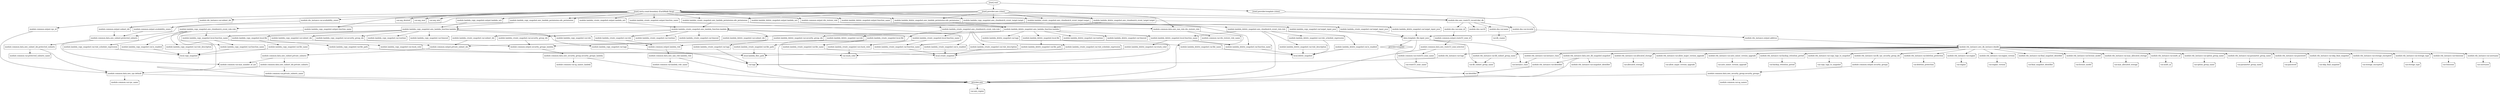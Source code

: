 digraph {
	compound = "true"
	newrank = "true"
	subgraph "root" {
		"[root] data.template_file.input_json" [label = "data.template_file.input_json", shape = "box"]
		"[root] local.copy_snapshot" [label = "local.copy_snapshot", shape = "note"]
		"[root] local.create_snapshot" [label = "local.create_snapshot", shape = "note"]
		"[root] local.delete_snapshot" [label = "local.delete_snapshot", shape = "note"]
		"[root] local.lambda_files_path" [label = "local.lambda_files_path", shape = "note"]
		"[root] module.common.data.aws_iam_role.lambda_role" [label = "module.common.data.aws_iam_role.lambda_role", shape = "box"]
		"[root] module.common.data.aws_iam_role.rds_restore_role" [label = "module.common.data.aws_iam_role.rds_restore_role", shape = "box"]
		"[root] module.common.data.aws_route53_zone.selected" [label = "module.common.data.aws_route53_zone.selected", shape = "box"]
		"[root] module.common.data.aws_security_group.security_groups" [label = "module.common.data.aws_security_group.security_groups", shape = "box"]
		"[root] module.common.data.aws_security_group.security_groups_lambda" [label = "module.common.data.aws_security_group.security_groups_lambda", shape = "box"]
		"[root] module.common.data.aws_subnet.private_subnets" [label = "module.common.data.aws_subnet.private_subnets", shape = "box"]
		"[root] module.common.data.aws_subnet.protected_subnets" [label = "module.common.data.aws_subnet.protected_subnets", shape = "box"]
		"[root] module.common.data.aws_subnet_ids.private_subnets" [label = "module.common.data.aws_subnet_ids.private_subnets", shape = "box"]
		"[root] module.common.data.aws_subnet_ids.protected_subnets" [label = "module.common.data.aws_subnet_ids.protected_subnets", shape = "box"]
		"[root] module.common.data.aws_vpc.default" [label = "module.common.data.aws_vpc.default", shape = "box"]
		"[root] module.common.output.availability_zones" [label = "module.common.output.availability_zones", shape = "note"]
		"[root] module.common.output.lambda_role" [label = "module.common.output.lambda_role", shape = "note"]
		"[root] module.common.output.private_subnet_ids" [label = "module.common.output.private_subnet_ids", shape = "note"]
		"[root] module.common.output.rds_restore_role" [label = "module.common.output.rds_restore_role", shape = "note"]
		"[root] module.common.output.route53_zone_id" [label = "module.common.output.route53_zone_id", shape = "note"]
		"[root] module.common.output.security_groups" [label = "module.common.output.security_groups", shape = "note"]
		"[root] module.common.output.security_groups_lambda" [label = "module.common.output.security_groups_lambda", shape = "note"]
		"[root] module.common.output.subnet_ids" [label = "module.common.output.subnet_ids", shape = "note"]
		"[root] module.common.output.vpc_id" [label = "module.common.output.vpc_id", shape = "note"]
		"[root] module.common.var.lambda_role_name" [label = "module.common.var.lambda_role_name", shape = "note"]
		"[root] module.common.var.max_number_of_azs" [label = "module.common.var.max_number_of_azs", shape = "note"]
		"[root] module.common.var.private_subnets_name" [label = "module.common.var.private_subnets_name", shape = "note"]
		"[root] module.common.var.protected_subnets_name" [label = "module.common.var.protected_subnets_name", shape = "note"]
		"[root] module.common.var.rds_restore_role_name" [label = "module.common.var.rds_restore_role_name", shape = "note"]
		"[root] module.common.var.route53_zone_name" [label = "module.common.var.route53_zone_name", shape = "note"]
		"[root] module.common.var.sg_names" [label = "module.common.var.sg_names", shape = "note"]
		"[root] module.common.var.sg_names_lambda" [label = "module.common.var.sg_names_lambda", shape = "note"]
		"[root] module.common.var.vpc_name" [label = "module.common.var.vpc_name", shape = "note"]
		"[root] module.dns.aws_route53_record.dmi_db" [label = "module.dns.aws_route53_record.dmi_db", shape = "box"]
		"[root] module.dns.var.name" [label = "module.dns.var.name", shape = "note"]
		"[root] module.dns.var.records" [label = "module.dns.var.records", shape = "note"]
		"[root] module.dns.var.ttl" [label = "module.dns.var.ttl", shape = "note"]
		"[root] module.dns.var.zone_id" [label = "module.dns.var.zone_id", shape = "note"]
		"[root] module.lambda_copy_snapshot.aws_cloudwatch_event_rule.rule" [label = "module.lambda_copy_snapshot.aws_cloudwatch_event_rule.rule", shape = "box"]
		"[root] module.lambda_copy_snapshot.aws_cloudwatch_event_target.target" [label = "module.lambda_copy_snapshot.aws_cloudwatch_event_target.target", shape = "box"]
		"[root] module.lambda_copy_snapshot.aws_lambda_function.lambda" [label = "module.lambda_copy_snapshot.aws_lambda_function.lambda", shape = "box"]
		"[root] module.lambda_copy_snapshot.aws_lambda_permission.eds_permission" [label = "module.lambda_copy_snapshot.aws_lambda_permission.eds_permission", shape = "box"]
		"[root] module.lambda_copy_snapshot.local.file" [label = "module.lambda_copy_snapshot.local.file", shape = "note"]
		"[root] module.lambda_copy_snapshot.local.function_name" [label = "module.lambda_copy_snapshot.local.function_name", shape = "note"]
		"[root] module.lambda_copy_snapshot.output.function_name" [label = "module.lambda_copy_snapshot.output.function_name", shape = "note"]
		"[root] module.lambda_copy_snapshot.output.lambda_arn" [label = "module.lambda_copy_snapshot.output.lambda_arn", shape = "note"]
		"[root] module.lambda_copy_snapshot.var.file_name" [label = "module.lambda_copy_snapshot.var.file_name", shape = "note"]
		"[root] module.lambda_copy_snapshot.var.file_path" [label = "module.lambda_copy_snapshot.var.file_path", shape = "note"]
		"[root] module.lambda_copy_snapshot.var.function_name" [label = "module.lambda_copy_snapshot.var.function_name", shape = "note"]
		"[root] module.lambda_copy_snapshot.var.is_enabled" [label = "module.lambda_copy_snapshot.var.is_enabled", shape = "note"]
		"[root] module.lambda_copy_snapshot.var.role" [label = "module.lambda_copy_snapshot.var.role", shape = "note"]
		"[root] module.lambda_copy_snapshot.var.rule_description" [label = "module.lambda_copy_snapshot.var.rule_description", shape = "note"]
		"[root] module.lambda_copy_snapshot.var.rule_schedule_expression" [label = "module.lambda_copy_snapshot.var.rule_schedule_expression", shape = "note"]
		"[root] module.lambda_copy_snapshot.var.runtime" [label = "module.lambda_copy_snapshot.var.runtime", shape = "note"]
		"[root] module.lambda_copy_snapshot.var.security_group_ids" [label = "module.lambda_copy_snapshot.var.security_group_ids", shape = "note"]
		"[root] module.lambda_copy_snapshot.var.stack_color" [label = "module.lambda_copy_snapshot.var.stack_color", shape = "note"]
		"[root] module.lambda_copy_snapshot.var.subnet_ids" [label = "module.lambda_copy_snapshot.var.subnet_ids", shape = "note"]
		"[root] module.lambda_copy_snapshot.var.tags" [label = "module.lambda_copy_snapshot.var.tags", shape = "note"]
		"[root] module.lambda_copy_snapshot.var.target_input_json" [label = "module.lambda_copy_snapshot.var.target_input_json", shape = "note"]
		"[root] module.lambda_copy_snapshot.var.timeout" [label = "module.lambda_copy_snapshot.var.timeout", shape = "note"]
		"[root] module.lambda_create_snapshot.aws_cloudwatch_event_rule.rule" [label = "module.lambda_create_snapshot.aws_cloudwatch_event_rule.rule", shape = "box"]
		"[root] module.lambda_create_snapshot.aws_cloudwatch_event_target.target" [label = "module.lambda_create_snapshot.aws_cloudwatch_event_target.target", shape = "box"]
		"[root] module.lambda_create_snapshot.aws_lambda_function.lambda" [label = "module.lambda_create_snapshot.aws_lambda_function.lambda", shape = "box"]
		"[root] module.lambda_create_snapshot.aws_lambda_permission.eds_permission" [label = "module.lambda_create_snapshot.aws_lambda_permission.eds_permission", shape = "box"]
		"[root] module.lambda_create_snapshot.local.file" [label = "module.lambda_create_snapshot.local.file", shape = "note"]
		"[root] module.lambda_create_snapshot.local.function_name" [label = "module.lambda_create_snapshot.local.function_name", shape = "note"]
		"[root] module.lambda_create_snapshot.output.function_name" [label = "module.lambda_create_snapshot.output.function_name", shape = "note"]
		"[root] module.lambda_create_snapshot.output.lambda_arn" [label = "module.lambda_create_snapshot.output.lambda_arn", shape = "note"]
		"[root] module.lambda_create_snapshot.var.file_name" [label = "module.lambda_create_snapshot.var.file_name", shape = "note"]
		"[root] module.lambda_create_snapshot.var.file_path" [label = "module.lambda_create_snapshot.var.file_path", shape = "note"]
		"[root] module.lambda_create_snapshot.var.function_name" [label = "module.lambda_create_snapshot.var.function_name", shape = "note"]
		"[root] module.lambda_create_snapshot.var.is_enabled" [label = "module.lambda_create_snapshot.var.is_enabled", shape = "note"]
		"[root] module.lambda_create_snapshot.var.role" [label = "module.lambda_create_snapshot.var.role", shape = "note"]
		"[root] module.lambda_create_snapshot.var.rule_description" [label = "module.lambda_create_snapshot.var.rule_description", shape = "note"]
		"[root] module.lambda_create_snapshot.var.rule_schedule_expression" [label = "module.lambda_create_snapshot.var.rule_schedule_expression", shape = "note"]
		"[root] module.lambda_create_snapshot.var.runtime" [label = "module.lambda_create_snapshot.var.runtime", shape = "note"]
		"[root] module.lambda_create_snapshot.var.security_group_ids" [label = "module.lambda_create_snapshot.var.security_group_ids", shape = "note"]
		"[root] module.lambda_create_snapshot.var.stack_color" [label = "module.lambda_create_snapshot.var.stack_color", shape = "note"]
		"[root] module.lambda_create_snapshot.var.subnet_ids" [label = "module.lambda_create_snapshot.var.subnet_ids", shape = "note"]
		"[root] module.lambda_create_snapshot.var.tags" [label = "module.lambda_create_snapshot.var.tags", shape = "note"]
		"[root] module.lambda_create_snapshot.var.target_input_json" [label = "module.lambda_create_snapshot.var.target_input_json", shape = "note"]
		"[root] module.lambda_create_snapshot.var.timeout" [label = "module.lambda_create_snapshot.var.timeout", shape = "note"]
		"[root] module.lambda_delete_snapshot.aws_cloudwatch_event_rule.rule" [label = "module.lambda_delete_snapshot.aws_cloudwatch_event_rule.rule", shape = "box"]
		"[root] module.lambda_delete_snapshot.aws_cloudwatch_event_target.target" [label = "module.lambda_delete_snapshot.aws_cloudwatch_event_target.target", shape = "box"]
		"[root] module.lambda_delete_snapshot.aws_lambda_function.lambda" [label = "module.lambda_delete_snapshot.aws_lambda_function.lambda", shape = "box"]
		"[root] module.lambda_delete_snapshot.aws_lambda_permission.eds_permission" [label = "module.lambda_delete_snapshot.aws_lambda_permission.eds_permission", shape = "box"]
		"[root] module.lambda_delete_snapshot.local.file" [label = "module.lambda_delete_snapshot.local.file", shape = "note"]
		"[root] module.lambda_delete_snapshot.local.function_name" [label = "module.lambda_delete_snapshot.local.function_name", shape = "note"]
		"[root] module.lambda_delete_snapshot.output.function_name" [label = "module.lambda_delete_snapshot.output.function_name", shape = "note"]
		"[root] module.lambda_delete_snapshot.output.lambda_arn" [label = "module.lambda_delete_snapshot.output.lambda_arn", shape = "note"]
		"[root] module.lambda_delete_snapshot.var.file_name" [label = "module.lambda_delete_snapshot.var.file_name", shape = "note"]
		"[root] module.lambda_delete_snapshot.var.file_path" [label = "module.lambda_delete_snapshot.var.file_path", shape = "note"]
		"[root] module.lambda_delete_snapshot.var.function_name" [label = "module.lambda_delete_snapshot.var.function_name", shape = "note"]
		"[root] module.lambda_delete_snapshot.var.is_enabled" [label = "module.lambda_delete_snapshot.var.is_enabled", shape = "note"]
		"[root] module.lambda_delete_snapshot.var.role" [label = "module.lambda_delete_snapshot.var.role", shape = "note"]
		"[root] module.lambda_delete_snapshot.var.rule_description" [label = "module.lambda_delete_snapshot.var.rule_description", shape = "note"]
		"[root] module.lambda_delete_snapshot.var.rule_schedule_expression" [label = "module.lambda_delete_snapshot.var.rule_schedule_expression", shape = "note"]
		"[root] module.lambda_delete_snapshot.var.runtime" [label = "module.lambda_delete_snapshot.var.runtime", shape = "note"]
		"[root] module.lambda_delete_snapshot.var.security_group_ids" [label = "module.lambda_delete_snapshot.var.security_group_ids", shape = "note"]
		"[root] module.lambda_delete_snapshot.var.stack_color" [label = "module.lambda_delete_snapshot.var.stack_color", shape = "note"]
		"[root] module.lambda_delete_snapshot.var.subnet_ids" [label = "module.lambda_delete_snapshot.var.subnet_ids", shape = "note"]
		"[root] module.lambda_delete_snapshot.var.tags" [label = "module.lambda_delete_snapshot.var.tags", shape = "note"]
		"[root] module.lambda_delete_snapshot.var.target_input_json" [label = "module.lambda_delete_snapshot.var.target_input_json", shape = "note"]
		"[root] module.lambda_delete_snapshot.var.timeout" [label = "module.lambda_delete_snapshot.var.timeout", shape = "note"]
		"[root] module.rds_instance.aws_db_instance.dmidb" [label = "module.rds_instance.aws_db_instance.dmidb", shape = "box"]
		"[root] module.rds_instance.data.aws_db_snapshot.snapshot" [label = "module.rds_instance.data.aws_db_snapshot.snapshot", shape = "box"]
		"[root] module.rds_instance.output.address" [label = "module.rds_instance.output.address", shape = "note"]
		"[root] module.rds_instance.var.allocated_storage" [label = "module.rds_instance.var.allocated_storage", shape = "note"]
		"[root] module.rds_instance.var.allow_major_version_upgrade" [label = "module.rds_instance.var.allow_major_version_upgrade", shape = "note"]
		"[root] module.rds_instance.var.auto_minor_version_upgrade" [label = "module.rds_instance.var.auto_minor_version_upgrade", shape = "note"]
		"[root] module.rds_instance.var.availability_zones" [label = "module.rds_instance.var.availability_zones", shape = "note"]
		"[root] module.rds_instance.var.backup_retention_period" [label = "module.rds_instance.var.backup_retention_period", shape = "note"]
		"[root] module.rds_instance.var.copy_tags_to_snapshot" [label = "module.rds_instance.var.copy_tags_to_snapshot", shape = "note"]
		"[root] module.rds_instance.var.db_subnet_group_name" [label = "module.rds_instance.var.db_subnet_group_name", shape = "note"]
		"[root] module.rds_instance.var.db_vpc_security_group_ids" [label = "module.rds_instance.var.db_vpc_security_group_ids", shape = "note"]
		"[root] module.rds_instance.var.deletion_protection" [label = "module.rds_instance.var.deletion_protection", shape = "note"]
		"[root] module.rds_instance.var.engine" [label = "module.rds_instance.var.engine", shape = "note"]
		"[root] module.rds_instance.var.engine_version" [label = "module.rds_instance.var.engine_version", shape = "note"]
		"[root] module.rds_instance.var.final_snapshot_identifier" [label = "module.rds_instance.var.final_snapshot_identifier", shape = "note"]
		"[root] module.rds_instance.var.identifier" [label = "module.rds_instance.var.identifier", shape = "note"]
		"[root] module.rds_instance.var.instance_class" [label = "module.rds_instance.var.instance_class", shape = "note"]
		"[root] module.rds_instance.var.license_model" [label = "module.rds_instance.var.license_model", shape = "note"]
		"[root] module.rds_instance.var.max_allocated_storage" [label = "module.rds_instance.var.max_allocated_storage", shape = "note"]
		"[root] module.rds_instance.var.multi_az" [label = "module.rds_instance.var.multi_az", shape = "note"]
		"[root] module.rds_instance.var.option_group_name" [label = "module.rds_instance.var.option_group_name", shape = "note"]
		"[root] module.rds_instance.var.parameter_group_name" [label = "module.rds_instance.var.parameter_group_name", shape = "note"]
		"[root] module.rds_instance.var.password" [label = "module.rds_instance.var.password", shape = "note"]
		"[root] module.rds_instance.var.skip_final_snapshot" [label = "module.rds_instance.var.skip_final_snapshot", shape = "note"]
		"[root] module.rds_instance.var.snapshot_identifier" [label = "module.rds_instance.var.snapshot_identifier", shape = "note"]
		"[root] module.rds_instance.var.storage_encrypted" [label = "module.rds_instance.var.storage_encrypted", shape = "note"]
		"[root] module.rds_instance.var.storage_type" [label = "module.rds_instance.var.storage_type", shape = "note"]
		"[root] module.rds_instance.var.subnet_ids" [label = "module.rds_instance.var.subnet_ids", shape = "note"]
		"[root] module.rds_instance.var.tags" [label = "module.rds_instance.var.tags", shape = "note"]
		"[root] module.rds_instance.var.timezone" [label = "module.rds_instance.var.timezone", shape = "note"]
		"[root] module.rds_instance.var.username" [label = "module.rds_instance.var.username", shape = "note"]
		"[root] provider.aws" [label = "provider.aws", shape = "diamond"]
		"[root] provider.template" [label = "provider.template", shape = "diamond"]
		"[root] var.allocated_storage" [label = "var.allocated_storage", shape = "note"]
		"[root] var.allow_major_version_upgrade" [label = "var.allow_major_version_upgrade", shape = "note"]
		"[root] var.asg_desired" [label = "var.asg_desired", shape = "note"]
		"[root] var.asg_max" [label = "var.asg_max", shape = "note"]
		"[root] var.asg_min" [label = "var.asg_min", shape = "note"]
		"[root] var.auto_minor_version_upgrade" [label = "var.auto_minor_version_upgrade", shape = "note"]
		"[root] var.aws_region" [label = "var.aws_region", shape = "note"]
		"[root] var.backup_retention_period" [label = "var.backup_retention_period", shape = "note"]
		"[root] var.copy_tags_to_snapshot" [label = "var.copy_tags_to_snapshot", shape = "note"]
		"[root] var.db_cname" [label = "var.db_cname", shape = "note"]
		"[root] var.db_subnet_group_name" [label = "var.db_subnet_group_name", shape = "note"]
		"[root] var.deletion_protection" [label = "var.deletion_protection", shape = "note"]
		"[root] var.engine" [label = "var.engine", shape = "note"]
		"[root] var.engine_version" [label = "var.engine_version", shape = "note"]
		"[root] var.final_snapshot_identifier" [label = "var.final_snapshot_identifier", shape = "note"]
		"[root] var.identifier" [label = "var.identifier", shape = "note"]
		"[root] var.instance_class" [label = "var.instance_class", shape = "note"]
		"[root] var.license_model" [label = "var.license_model", shape = "note"]
		"[root] var.max_allocated_storage" [label = "var.max_allocated_storage", shape = "note"]
		"[root] var.multi_az" [label = "var.multi_az", shape = "note"]
		"[root] var.option_group_name" [label = "var.option_group_name", shape = "note"]
		"[root] var.parameter_group_name" [label = "var.parameter_group_name", shape = "note"]
		"[root] var.password" [label = "var.password", shape = "note"]
		"[root] var.route53_zone_name" [label = "var.route53_zone_name", shape = "note"]
		"[root] var.skip_final_snapshot" [label = "var.skip_final_snapshot", shape = "note"]
		"[root] var.stack_color" [label = "var.stack_color", shape = "note"]
		"[root] var.storage_encrypted" [label = "var.storage_encrypted", shape = "note"]
		"[root] var.storage_type" [label = "var.storage_type", shape = "note"]
		"[root] var.tags" [label = "var.tags", shape = "note"]
		"[root] var.timezone" [label = "var.timezone", shape = "note"]
		"[root] var.username" [label = "var.username", shape = "note"]
		"[root] data.template_file.input_json" -> "[root] provider.template"
		"[root] data.template_file.input_json" -> "[root] var.db_subnet_group_name"
		"[root] data.template_file.input_json" -> "[root] var.identifier"
		"[root] data.template_file.input_json" -> "[root] var.instance_class"
		"[root] meta.count-boundary (EachMode fixup)" -> "[root] module.common.output.rds_restore_role"
		"[root] meta.count-boundary (EachMode fixup)" -> "[root] module.common.output.vpc_id"
		"[root] meta.count-boundary (EachMode fixup)" -> "[root] module.dns.aws_route53_record.dmi_db"
		"[root] meta.count-boundary (EachMode fixup)" -> "[root] module.lambda_copy_snapshot.aws_cloudwatch_event_target.target"
		"[root] meta.count-boundary (EachMode fixup)" -> "[root] module.lambda_copy_snapshot.aws_lambda_permission.eds_permission"
		"[root] meta.count-boundary (EachMode fixup)" -> "[root] module.lambda_copy_snapshot.output.function_name"
		"[root] meta.count-boundary (EachMode fixup)" -> "[root] module.lambda_copy_snapshot.output.lambda_arn"
		"[root] meta.count-boundary (EachMode fixup)" -> "[root] module.lambda_create_snapshot.aws_cloudwatch_event_target.target"
		"[root] meta.count-boundary (EachMode fixup)" -> "[root] module.lambda_create_snapshot.aws_lambda_permission.eds_permission"
		"[root] meta.count-boundary (EachMode fixup)" -> "[root] module.lambda_create_snapshot.output.function_name"
		"[root] meta.count-boundary (EachMode fixup)" -> "[root] module.lambda_create_snapshot.output.lambda_arn"
		"[root] meta.count-boundary (EachMode fixup)" -> "[root] module.lambda_delete_snapshot.aws_cloudwatch_event_target.target"
		"[root] meta.count-boundary (EachMode fixup)" -> "[root] module.lambda_delete_snapshot.aws_lambda_permission.eds_permission"
		"[root] meta.count-boundary (EachMode fixup)" -> "[root] module.lambda_delete_snapshot.output.function_name"
		"[root] meta.count-boundary (EachMode fixup)" -> "[root] module.lambda_delete_snapshot.output.lambda_arn"
		"[root] meta.count-boundary (EachMode fixup)" -> "[root] module.rds_instance.var.availability_zones"
		"[root] meta.count-boundary (EachMode fixup)" -> "[root] module.rds_instance.var.subnet_ids"
		"[root] meta.count-boundary (EachMode fixup)" -> "[root] var.asg_desired"
		"[root] meta.count-boundary (EachMode fixup)" -> "[root] var.asg_max"
		"[root] meta.count-boundary (EachMode fixup)" -> "[root] var.asg_min"
		"[root] module.common.data.aws_iam_role.lambda_role" -> "[root] module.common.var.lambda_role_name"
		"[root] module.common.data.aws_iam_role.lambda_role" -> "[root] provider.aws"
		"[root] module.common.data.aws_iam_role.rds_restore_role" -> "[root] module.common.var.rds_restore_role_name"
		"[root] module.common.data.aws_iam_role.rds_restore_role" -> "[root] provider.aws"
		"[root] module.common.data.aws_route53_zone.selected" -> "[root] module.common.var.route53_zone_name"
		"[root] module.common.data.aws_route53_zone.selected" -> "[root] provider.aws"
		"[root] module.common.data.aws_security_group.security_groups" -> "[root] module.common.var.sg_names"
		"[root] module.common.data.aws_security_group.security_groups" -> "[root] provider.aws"
		"[root] module.common.data.aws_security_group.security_groups_lambda" -> "[root] module.common.var.sg_names_lambda"
		"[root] module.common.data.aws_security_group.security_groups_lambda" -> "[root] provider.aws"
		"[root] module.common.data.aws_subnet.private_subnets" -> "[root] module.common.data.aws_subnet_ids.private_subnets"
		"[root] module.common.data.aws_subnet.private_subnets" -> "[root] module.common.var.max_number_of_azs"
		"[root] module.common.data.aws_subnet.protected_subnets" -> "[root] module.common.data.aws_subnet_ids.protected_subnets"
		"[root] module.common.data.aws_subnet.protected_subnets" -> "[root] module.common.var.max_number_of_azs"
		"[root] module.common.data.aws_subnet_ids.private_subnets" -> "[root] module.common.data.aws_vpc.default"
		"[root] module.common.data.aws_subnet_ids.private_subnets" -> "[root] module.common.var.private_subnets_name"
		"[root] module.common.data.aws_subnet_ids.protected_subnets" -> "[root] module.common.data.aws_vpc.default"
		"[root] module.common.data.aws_subnet_ids.protected_subnets" -> "[root] module.common.var.protected_subnets_name"
		"[root] module.common.data.aws_vpc.default" -> "[root] module.common.var.vpc_name"
		"[root] module.common.data.aws_vpc.default" -> "[root] provider.aws"
		"[root] module.common.output.availability_zones" -> "[root] module.common.data.aws_subnet.protected_subnets"
		"[root] module.common.output.lambda_role" -> "[root] module.common.data.aws_iam_role.lambda_role"
		"[root] module.common.output.private_subnet_ids" -> "[root] module.common.data.aws_subnet.private_subnets"
		"[root] module.common.output.rds_restore_role" -> "[root] module.common.data.aws_iam_role.rds_restore_role"
		"[root] module.common.output.route53_zone_id" -> "[root] module.common.data.aws_route53_zone.selected"
		"[root] module.common.output.security_groups" -> "[root] module.common.data.aws_security_group.security_groups"
		"[root] module.common.output.security_groups_lambda" -> "[root] module.common.data.aws_security_group.security_groups_lambda"
		"[root] module.common.output.subnet_ids" -> "[root] module.common.data.aws_subnet.protected_subnets"
		"[root] module.common.output.vpc_id" -> "[root] module.common.data.aws_vpc.default"
		"[root] module.common.var.route53_zone_name" -> "[root] var.route53_zone_name"
		"[root] module.dns.aws_route53_record.dmi_db" -> "[root] module.dns.var.name"
		"[root] module.dns.aws_route53_record.dmi_db" -> "[root] module.dns.var.records"
		"[root] module.dns.aws_route53_record.dmi_db" -> "[root] module.dns.var.ttl"
		"[root] module.dns.aws_route53_record.dmi_db" -> "[root] module.dns.var.zone_id"
		"[root] module.dns.var.name" -> "[root] var.db_cname"
		"[root] module.dns.var.records" -> "[root] module.rds_instance.output.address"
		"[root] module.dns.var.zone_id" -> "[root] module.common.output.route53_zone_id"
		"[root] module.lambda_copy_snapshot.aws_cloudwatch_event_rule.rule" -> "[root] module.lambda_copy_snapshot.local.function_name"
		"[root] module.lambda_copy_snapshot.aws_cloudwatch_event_rule.rule" -> "[root] module.lambda_copy_snapshot.var.is_enabled"
		"[root] module.lambda_copy_snapshot.aws_cloudwatch_event_rule.rule" -> "[root] module.lambda_copy_snapshot.var.rule_description"
		"[root] module.lambda_copy_snapshot.aws_cloudwatch_event_rule.rule" -> "[root] module.lambda_copy_snapshot.var.rule_schedule_expression"
		"[root] module.lambda_copy_snapshot.aws_cloudwatch_event_rule.rule" -> "[root] provider.aws"
		"[root] module.lambda_copy_snapshot.aws_cloudwatch_event_target.target" -> "[root] module.lambda_copy_snapshot.aws_lambda_function.lambda"
		"[root] module.lambda_copy_snapshot.aws_cloudwatch_event_target.target" -> "[root] module.lambda_copy_snapshot.var.target_input_json"
		"[root] module.lambda_copy_snapshot.aws_lambda_function.lambda" -> "[root] module.lambda_copy_snapshot.local.file"
		"[root] module.lambda_copy_snapshot.aws_lambda_function.lambda" -> "[root] module.lambda_copy_snapshot.local.function_name"
		"[root] module.lambda_copy_snapshot.aws_lambda_function.lambda" -> "[root] module.lambda_copy_snapshot.var.role"
		"[root] module.lambda_copy_snapshot.aws_lambda_function.lambda" -> "[root] module.lambda_copy_snapshot.var.runtime"
		"[root] module.lambda_copy_snapshot.aws_lambda_function.lambda" -> "[root] module.lambda_copy_snapshot.var.security_group_ids"
		"[root] module.lambda_copy_snapshot.aws_lambda_function.lambda" -> "[root] module.lambda_copy_snapshot.var.subnet_ids"
		"[root] module.lambda_copy_snapshot.aws_lambda_function.lambda" -> "[root] module.lambda_copy_snapshot.var.tags"
		"[root] module.lambda_copy_snapshot.aws_lambda_function.lambda" -> "[root] module.lambda_copy_snapshot.var.timeout"
		"[root] module.lambda_copy_snapshot.aws_lambda_permission.eds_permission" -> "[root] module.lambda_copy_snapshot.aws_cloudwatch_event_rule.rule"
		"[root] module.lambda_copy_snapshot.aws_lambda_permission.eds_permission" -> "[root] module.lambda_copy_snapshot.aws_lambda_function.lambda"
		"[root] module.lambda_copy_snapshot.local.file" -> "[root] module.lambda_copy_snapshot.var.file_name"
		"[root] module.lambda_copy_snapshot.local.file" -> "[root] module.lambda_copy_snapshot.var.file_path"
		"[root] module.lambda_copy_snapshot.local.function_name" -> "[root] module.lambda_copy_snapshot.var.function_name"
		"[root] module.lambda_copy_snapshot.local.function_name" -> "[root] module.lambda_copy_snapshot.var.stack_color"
		"[root] module.lambda_copy_snapshot.output.function_name" -> "[root] module.lambda_copy_snapshot.var.function_name"
		"[root] module.lambda_copy_snapshot.output.lambda_arn" -> "[root] module.lambda_copy_snapshot.aws_lambda_function.lambda"
		"[root] module.lambda_copy_snapshot.var.file_name" -> "[root] local.copy_snapshot"
		"[root] module.lambda_copy_snapshot.var.file_path" -> "[root] local.lambda_files_path"
		"[root] module.lambda_copy_snapshot.var.function_name" -> "[root] local.copy_snapshot"
		"[root] module.lambda_copy_snapshot.var.is_enabled" -> "[root] local.copy_snapshot"
		"[root] module.lambda_copy_snapshot.var.role" -> "[root] module.common.output.lambda_role"
		"[root] module.lambda_copy_snapshot.var.rule_description" -> "[root] local.copy_snapshot"
		"[root] module.lambda_copy_snapshot.var.rule_schedule_expression" -> "[root] local.copy_snapshot"
		"[root] module.lambda_copy_snapshot.var.security_group_ids" -> "[root] module.common.output.security_groups_lambda"
		"[root] module.lambda_copy_snapshot.var.stack_color" -> "[root] var.stack_color"
		"[root] module.lambda_copy_snapshot.var.subnet_ids" -> "[root] module.common.output.private_subnet_ids"
		"[root] module.lambda_copy_snapshot.var.tags" -> "[root] var.tags"
		"[root] module.lambda_copy_snapshot.var.target_input_json" -> "[root] data.template_file.input_json"
		"[root] module.lambda_create_snapshot.aws_cloudwatch_event_rule.rule" -> "[root] module.lambda_create_snapshot.local.function_name"
		"[root] module.lambda_create_snapshot.aws_cloudwatch_event_rule.rule" -> "[root] module.lambda_create_snapshot.var.is_enabled"
		"[root] module.lambda_create_snapshot.aws_cloudwatch_event_rule.rule" -> "[root] module.lambda_create_snapshot.var.rule_description"
		"[root] module.lambda_create_snapshot.aws_cloudwatch_event_rule.rule" -> "[root] module.lambda_create_snapshot.var.rule_schedule_expression"
		"[root] module.lambda_create_snapshot.aws_cloudwatch_event_rule.rule" -> "[root] provider.aws"
		"[root] module.lambda_create_snapshot.aws_cloudwatch_event_target.target" -> "[root] module.lambda_create_snapshot.aws_lambda_function.lambda"
		"[root] module.lambda_create_snapshot.aws_cloudwatch_event_target.target" -> "[root] module.lambda_create_snapshot.var.target_input_json"
		"[root] module.lambda_create_snapshot.aws_lambda_function.lambda" -> "[root] module.lambda_create_snapshot.local.file"
		"[root] module.lambda_create_snapshot.aws_lambda_function.lambda" -> "[root] module.lambda_create_snapshot.local.function_name"
		"[root] module.lambda_create_snapshot.aws_lambda_function.lambda" -> "[root] module.lambda_create_snapshot.var.role"
		"[root] module.lambda_create_snapshot.aws_lambda_function.lambda" -> "[root] module.lambda_create_snapshot.var.runtime"
		"[root] module.lambda_create_snapshot.aws_lambda_function.lambda" -> "[root] module.lambda_create_snapshot.var.security_group_ids"
		"[root] module.lambda_create_snapshot.aws_lambda_function.lambda" -> "[root] module.lambda_create_snapshot.var.subnet_ids"
		"[root] module.lambda_create_snapshot.aws_lambda_function.lambda" -> "[root] module.lambda_create_snapshot.var.tags"
		"[root] module.lambda_create_snapshot.aws_lambda_function.lambda" -> "[root] module.lambda_create_snapshot.var.timeout"
		"[root] module.lambda_create_snapshot.aws_lambda_permission.eds_permission" -> "[root] module.lambda_create_snapshot.aws_cloudwatch_event_rule.rule"
		"[root] module.lambda_create_snapshot.aws_lambda_permission.eds_permission" -> "[root] module.lambda_create_snapshot.aws_lambda_function.lambda"
		"[root] module.lambda_create_snapshot.local.file" -> "[root] module.lambda_create_snapshot.var.file_name"
		"[root] module.lambda_create_snapshot.local.file" -> "[root] module.lambda_create_snapshot.var.file_path"
		"[root] module.lambda_create_snapshot.local.function_name" -> "[root] module.lambda_create_snapshot.var.function_name"
		"[root] module.lambda_create_snapshot.local.function_name" -> "[root] module.lambda_create_snapshot.var.stack_color"
		"[root] module.lambda_create_snapshot.output.function_name" -> "[root] module.lambda_create_snapshot.var.function_name"
		"[root] module.lambda_create_snapshot.output.lambda_arn" -> "[root] module.lambda_create_snapshot.aws_lambda_function.lambda"
		"[root] module.lambda_create_snapshot.var.file_name" -> "[root] local.create_snapshot"
		"[root] module.lambda_create_snapshot.var.file_path" -> "[root] local.lambda_files_path"
		"[root] module.lambda_create_snapshot.var.function_name" -> "[root] local.create_snapshot"
		"[root] module.lambda_create_snapshot.var.is_enabled" -> "[root] local.create_snapshot"
		"[root] module.lambda_create_snapshot.var.role" -> "[root] module.common.output.lambda_role"
		"[root] module.lambda_create_snapshot.var.rule_description" -> "[root] local.create_snapshot"
		"[root] module.lambda_create_snapshot.var.rule_schedule_expression" -> "[root] local.create_snapshot"
		"[root] module.lambda_create_snapshot.var.security_group_ids" -> "[root] module.common.output.security_groups_lambda"
		"[root] module.lambda_create_snapshot.var.stack_color" -> "[root] var.stack_color"
		"[root] module.lambda_create_snapshot.var.subnet_ids" -> "[root] module.common.output.private_subnet_ids"
		"[root] module.lambda_create_snapshot.var.tags" -> "[root] var.tags"
		"[root] module.lambda_create_snapshot.var.target_input_json" -> "[root] data.template_file.input_json"
		"[root] module.lambda_delete_snapshot.aws_cloudwatch_event_rule.rule" -> "[root] module.lambda_delete_snapshot.local.function_name"
		"[root] module.lambda_delete_snapshot.aws_cloudwatch_event_rule.rule" -> "[root] module.lambda_delete_snapshot.var.is_enabled"
		"[root] module.lambda_delete_snapshot.aws_cloudwatch_event_rule.rule" -> "[root] module.lambda_delete_snapshot.var.rule_description"
		"[root] module.lambda_delete_snapshot.aws_cloudwatch_event_rule.rule" -> "[root] module.lambda_delete_snapshot.var.rule_schedule_expression"
		"[root] module.lambda_delete_snapshot.aws_cloudwatch_event_rule.rule" -> "[root] provider.aws"
		"[root] module.lambda_delete_snapshot.aws_cloudwatch_event_target.target" -> "[root] module.lambda_delete_snapshot.aws_lambda_function.lambda"
		"[root] module.lambda_delete_snapshot.aws_cloudwatch_event_target.target" -> "[root] module.lambda_delete_snapshot.var.target_input_json"
		"[root] module.lambda_delete_snapshot.aws_lambda_function.lambda" -> "[root] module.lambda_delete_snapshot.local.file"
		"[root] module.lambda_delete_snapshot.aws_lambda_function.lambda" -> "[root] module.lambda_delete_snapshot.local.function_name"
		"[root] module.lambda_delete_snapshot.aws_lambda_function.lambda" -> "[root] module.lambda_delete_snapshot.var.role"
		"[root] module.lambda_delete_snapshot.aws_lambda_function.lambda" -> "[root] module.lambda_delete_snapshot.var.runtime"
		"[root] module.lambda_delete_snapshot.aws_lambda_function.lambda" -> "[root] module.lambda_delete_snapshot.var.security_group_ids"
		"[root] module.lambda_delete_snapshot.aws_lambda_function.lambda" -> "[root] module.lambda_delete_snapshot.var.subnet_ids"
		"[root] module.lambda_delete_snapshot.aws_lambda_function.lambda" -> "[root] module.lambda_delete_snapshot.var.tags"
		"[root] module.lambda_delete_snapshot.aws_lambda_function.lambda" -> "[root] module.lambda_delete_snapshot.var.timeout"
		"[root] module.lambda_delete_snapshot.aws_lambda_permission.eds_permission" -> "[root] module.lambda_delete_snapshot.aws_cloudwatch_event_rule.rule"
		"[root] module.lambda_delete_snapshot.aws_lambda_permission.eds_permission" -> "[root] module.lambda_delete_snapshot.aws_lambda_function.lambda"
		"[root] module.lambda_delete_snapshot.local.file" -> "[root] module.lambda_delete_snapshot.var.file_name"
		"[root] module.lambda_delete_snapshot.local.file" -> "[root] module.lambda_delete_snapshot.var.file_path"
		"[root] module.lambda_delete_snapshot.local.function_name" -> "[root] module.lambda_delete_snapshot.var.function_name"
		"[root] module.lambda_delete_snapshot.local.function_name" -> "[root] module.lambda_delete_snapshot.var.stack_color"
		"[root] module.lambda_delete_snapshot.output.function_name" -> "[root] module.lambda_delete_snapshot.var.function_name"
		"[root] module.lambda_delete_snapshot.output.lambda_arn" -> "[root] module.lambda_delete_snapshot.aws_lambda_function.lambda"
		"[root] module.lambda_delete_snapshot.var.file_name" -> "[root] local.delete_snapshot"
		"[root] module.lambda_delete_snapshot.var.file_path" -> "[root] local.lambda_files_path"
		"[root] module.lambda_delete_snapshot.var.function_name" -> "[root] local.delete_snapshot"
		"[root] module.lambda_delete_snapshot.var.is_enabled" -> "[root] local.delete_snapshot"
		"[root] module.lambda_delete_snapshot.var.role" -> "[root] module.common.output.lambda_role"
		"[root] module.lambda_delete_snapshot.var.rule_description" -> "[root] local.delete_snapshot"
		"[root] module.lambda_delete_snapshot.var.rule_schedule_expression" -> "[root] local.delete_snapshot"
		"[root] module.lambda_delete_snapshot.var.security_group_ids" -> "[root] module.common.output.security_groups_lambda"
		"[root] module.lambda_delete_snapshot.var.stack_color" -> "[root] var.stack_color"
		"[root] module.lambda_delete_snapshot.var.subnet_ids" -> "[root] module.common.output.private_subnet_ids"
		"[root] module.lambda_delete_snapshot.var.tags" -> "[root] var.tags"
		"[root] module.lambda_delete_snapshot.var.target_input_json" -> "[root] data.template_file.input_json"
		"[root] module.rds_instance.aws_db_instance.dmidb" -> "[root] module.rds_instance.data.aws_db_snapshot.snapshot"
		"[root] module.rds_instance.aws_db_instance.dmidb" -> "[root] module.rds_instance.var.allocated_storage"
		"[root] module.rds_instance.aws_db_instance.dmidb" -> "[root] module.rds_instance.var.allow_major_version_upgrade"
		"[root] module.rds_instance.aws_db_instance.dmidb" -> "[root] module.rds_instance.var.auto_minor_version_upgrade"
		"[root] module.rds_instance.aws_db_instance.dmidb" -> "[root] module.rds_instance.var.backup_retention_period"
		"[root] module.rds_instance.aws_db_instance.dmidb" -> "[root] module.rds_instance.var.copy_tags_to_snapshot"
		"[root] module.rds_instance.aws_db_instance.dmidb" -> "[root] module.rds_instance.var.db_subnet_group_name"
		"[root] module.rds_instance.aws_db_instance.dmidb" -> "[root] module.rds_instance.var.db_vpc_security_group_ids"
		"[root] module.rds_instance.aws_db_instance.dmidb" -> "[root] module.rds_instance.var.deletion_protection"
		"[root] module.rds_instance.aws_db_instance.dmidb" -> "[root] module.rds_instance.var.engine"
		"[root] module.rds_instance.aws_db_instance.dmidb" -> "[root] module.rds_instance.var.engine_version"
		"[root] module.rds_instance.aws_db_instance.dmidb" -> "[root] module.rds_instance.var.final_snapshot_identifier"
		"[root] module.rds_instance.aws_db_instance.dmidb" -> "[root] module.rds_instance.var.instance_class"
		"[root] module.rds_instance.aws_db_instance.dmidb" -> "[root] module.rds_instance.var.license_model"
		"[root] module.rds_instance.aws_db_instance.dmidb" -> "[root] module.rds_instance.var.max_allocated_storage"
		"[root] module.rds_instance.aws_db_instance.dmidb" -> "[root] module.rds_instance.var.multi_az"
		"[root] module.rds_instance.aws_db_instance.dmidb" -> "[root] module.rds_instance.var.option_group_name"
		"[root] module.rds_instance.aws_db_instance.dmidb" -> "[root] module.rds_instance.var.parameter_group_name"
		"[root] module.rds_instance.aws_db_instance.dmidb" -> "[root] module.rds_instance.var.password"
		"[root] module.rds_instance.aws_db_instance.dmidb" -> "[root] module.rds_instance.var.skip_final_snapshot"
		"[root] module.rds_instance.aws_db_instance.dmidb" -> "[root] module.rds_instance.var.storage_encrypted"
		"[root] module.rds_instance.aws_db_instance.dmidb" -> "[root] module.rds_instance.var.storage_type"
		"[root] module.rds_instance.aws_db_instance.dmidb" -> "[root] module.rds_instance.var.tags"
		"[root] module.rds_instance.aws_db_instance.dmidb" -> "[root] module.rds_instance.var.timezone"
		"[root] module.rds_instance.aws_db_instance.dmidb" -> "[root] module.rds_instance.var.username"
		"[root] module.rds_instance.data.aws_db_snapshot.snapshot" -> "[root] module.rds_instance.var.identifier"
		"[root] module.rds_instance.data.aws_db_snapshot.snapshot" -> "[root] module.rds_instance.var.snapshot_identifier"
		"[root] module.rds_instance.data.aws_db_snapshot.snapshot" -> "[root] provider.aws"
		"[root] module.rds_instance.output.address" -> "[root] module.rds_instance.aws_db_instance.dmidb"
		"[root] module.rds_instance.var.allocated_storage" -> "[root] var.allocated_storage"
		"[root] module.rds_instance.var.allow_major_version_upgrade" -> "[root] var.allow_major_version_upgrade"
		"[root] module.rds_instance.var.auto_minor_version_upgrade" -> "[root] var.auto_minor_version_upgrade"
		"[root] module.rds_instance.var.availability_zones" -> "[root] module.common.output.availability_zones"
		"[root] module.rds_instance.var.backup_retention_period" -> "[root] var.backup_retention_period"
		"[root] module.rds_instance.var.copy_tags_to_snapshot" -> "[root] var.copy_tags_to_snapshot"
		"[root] module.rds_instance.var.db_subnet_group_name" -> "[root] var.db_subnet_group_name"
		"[root] module.rds_instance.var.db_vpc_security_group_ids" -> "[root] module.common.output.security_groups"
		"[root] module.rds_instance.var.deletion_protection" -> "[root] var.deletion_protection"
		"[root] module.rds_instance.var.engine" -> "[root] var.engine"
		"[root] module.rds_instance.var.engine_version" -> "[root] var.engine_version"
		"[root] module.rds_instance.var.final_snapshot_identifier" -> "[root] var.final_snapshot_identifier"
		"[root] module.rds_instance.var.identifier" -> "[root] var.identifier"
		"[root] module.rds_instance.var.instance_class" -> "[root] var.instance_class"
		"[root] module.rds_instance.var.license_model" -> "[root] var.license_model"
		"[root] module.rds_instance.var.max_allocated_storage" -> "[root] var.max_allocated_storage"
		"[root] module.rds_instance.var.multi_az" -> "[root] var.multi_az"
		"[root] module.rds_instance.var.option_group_name" -> "[root] var.option_group_name"
		"[root] module.rds_instance.var.parameter_group_name" -> "[root] var.parameter_group_name"
		"[root] module.rds_instance.var.password" -> "[root] var.password"
		"[root] module.rds_instance.var.skip_final_snapshot" -> "[root] var.skip_final_snapshot"
		"[root] module.rds_instance.var.storage_encrypted" -> "[root] var.storage_encrypted"
		"[root] module.rds_instance.var.storage_type" -> "[root] var.storage_type"
		"[root] module.rds_instance.var.subnet_ids" -> "[root] module.common.output.subnet_ids"
		"[root] module.rds_instance.var.tags" -> "[root] var.tags"
		"[root] module.rds_instance.var.timezone" -> "[root] var.timezone"
		"[root] module.rds_instance.var.username" -> "[root] var.username"
		"[root] provider.aws (close)" -> "[root] module.common.data.aws_iam_role.rds_restore_role"
		"[root] provider.aws (close)" -> "[root] module.common.data.aws_subnet.protected_subnets"
		"[root] provider.aws (close)" -> "[root] module.dns.aws_route53_record.dmi_db"
		"[root] provider.aws (close)" -> "[root] module.lambda_copy_snapshot.aws_cloudwatch_event_target.target"
		"[root] provider.aws (close)" -> "[root] module.lambda_copy_snapshot.aws_lambda_permission.eds_permission"
		"[root] provider.aws (close)" -> "[root] module.lambda_create_snapshot.aws_cloudwatch_event_target.target"
		"[root] provider.aws (close)" -> "[root] module.lambda_create_snapshot.aws_lambda_permission.eds_permission"
		"[root] provider.aws (close)" -> "[root] module.lambda_delete_snapshot.aws_cloudwatch_event_target.target"
		"[root] provider.aws (close)" -> "[root] module.lambda_delete_snapshot.aws_lambda_permission.eds_permission"
		"[root] provider.aws" -> "[root] var.aws_region"
		"[root] provider.template (close)" -> "[root] data.template_file.input_json"
		"[root] root" -> "[root] meta.count-boundary (EachMode fixup)"
		"[root] root" -> "[root] provider.aws (close)"
		"[root] root" -> "[root] provider.template (close)"
	}
}

